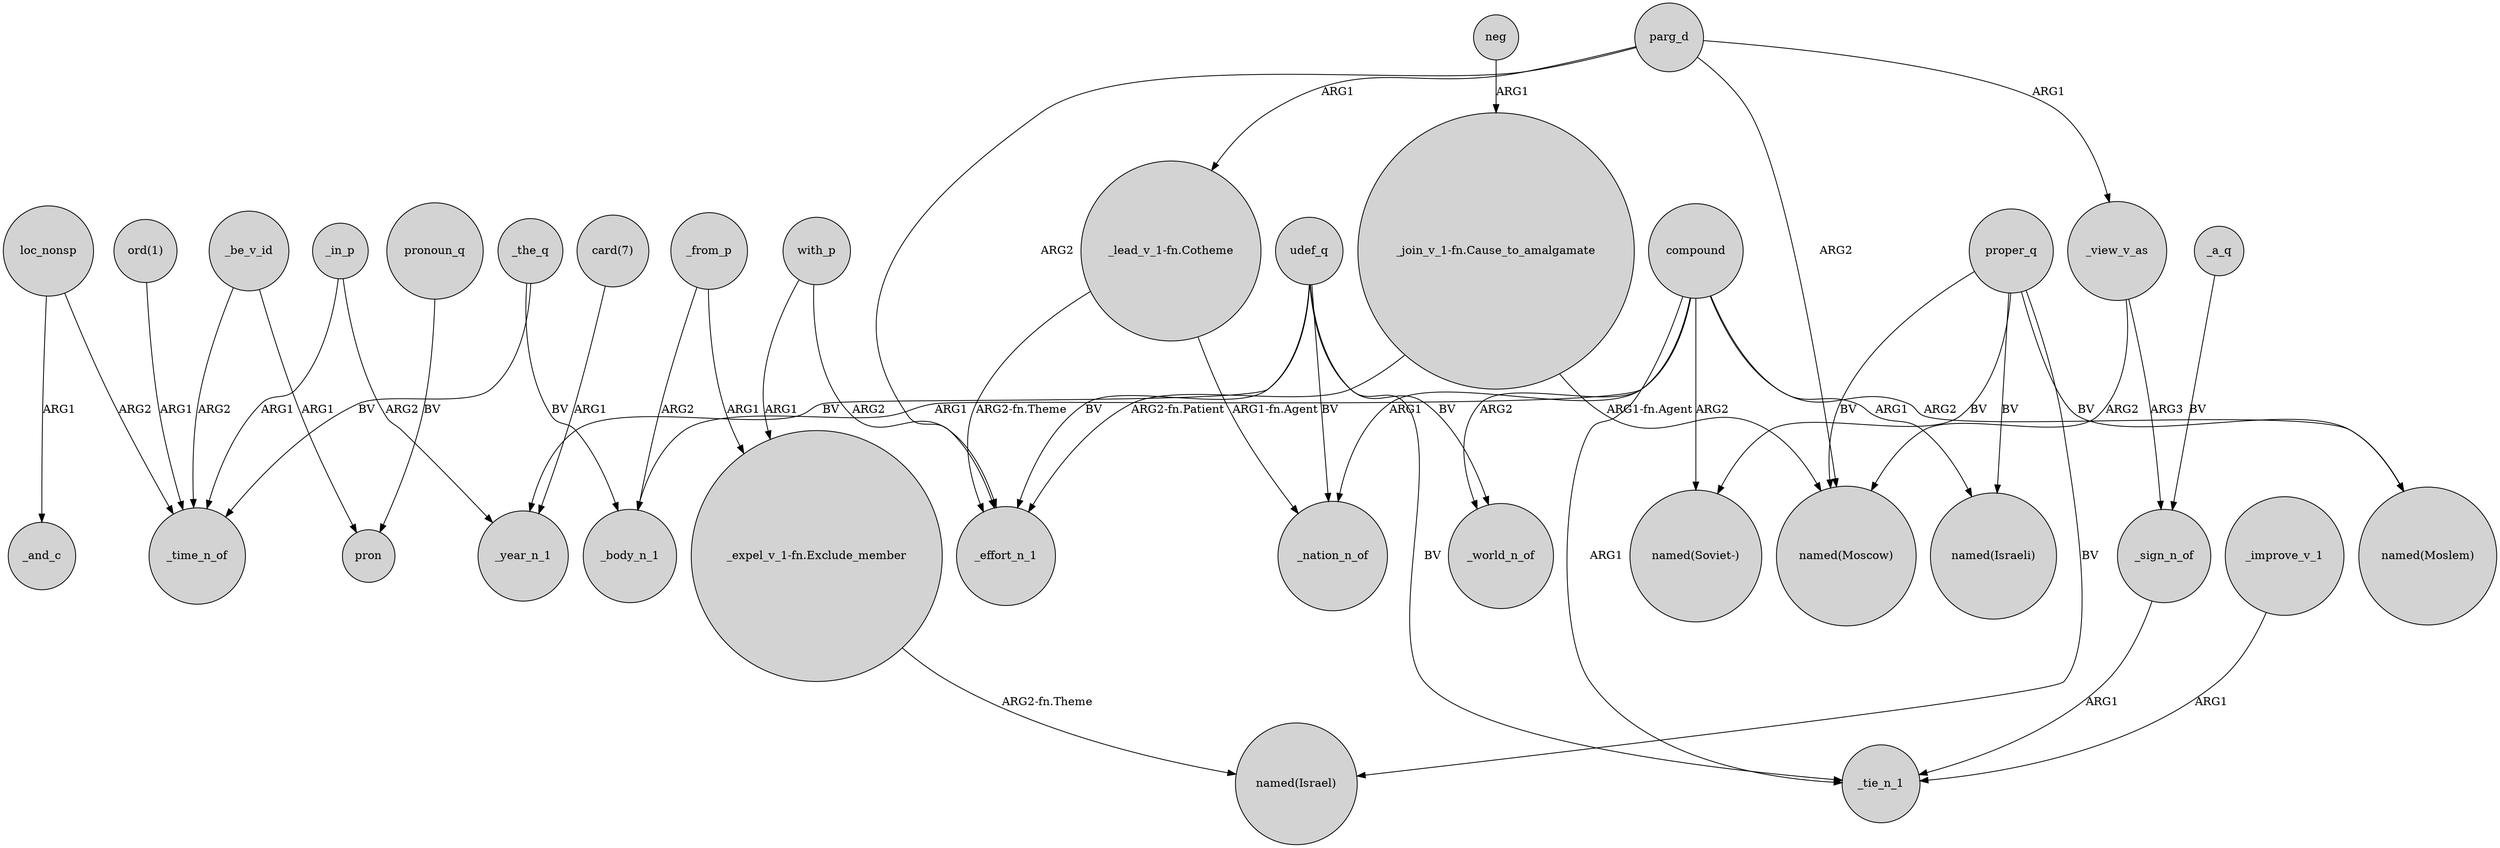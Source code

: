 digraph {
	node [shape=circle style=filled]
	loc_nonsp -> _and_c [label=ARG1]
	compound -> "named(Israeli)" [label=ARG1]
	proper_q -> "named(Moscow)" [label=BV]
	"_lead_v_1-fn.Cotheme" -> _nation_n_of [label="ARG1-fn.Agent"]
	_in_p -> _year_n_1 [label=ARG2]
	parg_d -> "_lead_v_1-fn.Cotheme" [label=ARG1]
	with_p -> "_expel_v_1-fn.Exclude_member" [label=ARG1]
	with_p -> _effort_n_1 [label=ARG2]
	compound -> _world_n_of [label=ARG2]
	proper_q -> "named(Israeli)" [label=BV]
	udef_q -> _tie_n_1 [label=BV]
	"_join_v_1-fn.Cause_to_amalgamate" -> _effort_n_1 [label="ARG2-fn.Patient"]
	parg_d -> "named(Moscow)" [label=ARG2]
	_a_q -> _sign_n_of [label=BV]
	parg_d -> _effort_n_1 [label=ARG2]
	compound -> "named(Soviet-)" [label=ARG2]
	proper_q -> "named(Soviet-)" [label=BV]
	loc_nonsp -> _time_n_of [label=ARG2]
	compound -> _tie_n_1 [label=ARG1]
	udef_q -> _world_n_of [label=BV]
	neg -> "_join_v_1-fn.Cause_to_amalgamate" [label=ARG1]
	"_lead_v_1-fn.Cotheme" -> _effort_n_1 [label="ARG2-fn.Theme"]
	_be_v_id -> pron [label=ARG1]
	_from_p -> _body_n_1 [label=ARG2]
	compound -> "named(Moslem)" [label=ARG2]
	_the_q -> _body_n_1 [label=BV]
	"_join_v_1-fn.Cause_to_amalgamate" -> "named(Moscow)" [label="ARG1-fn.Agent"]
	pronoun_q -> pron [label=BV]
	_be_v_id -> _time_n_of [label=ARG2]
	_the_q -> _time_n_of [label=BV]
	_sign_n_of -> _tie_n_1 [label=ARG1]
	udef_q -> _nation_n_of [label=BV]
	_in_p -> _time_n_of [label=ARG1]
	_view_v_as -> _sign_n_of [label=ARG3]
	_from_p -> "_expel_v_1-fn.Exclude_member" [label=ARG1]
	proper_q -> "named(Israel)" [label=BV]
	compound -> _nation_n_of [label=ARG1]
	compound -> _body_n_1 [label=ARG1]
	udef_q -> _year_n_1 [label=BV]
	parg_d -> _view_v_as [label=ARG1]
	_view_v_as -> "named(Moscow)" [label=ARG2]
	_improve_v_1 -> _tie_n_1 [label=ARG1]
	proper_q -> "named(Moslem)" [label=BV]
	"ord(1)" -> _time_n_of [label=ARG1]
	udef_q -> _effort_n_1 [label=BV]
	"card(7)" -> _year_n_1 [label=ARG1]
	"_expel_v_1-fn.Exclude_member" -> "named(Israel)" [label="ARG2-fn.Theme"]
}
